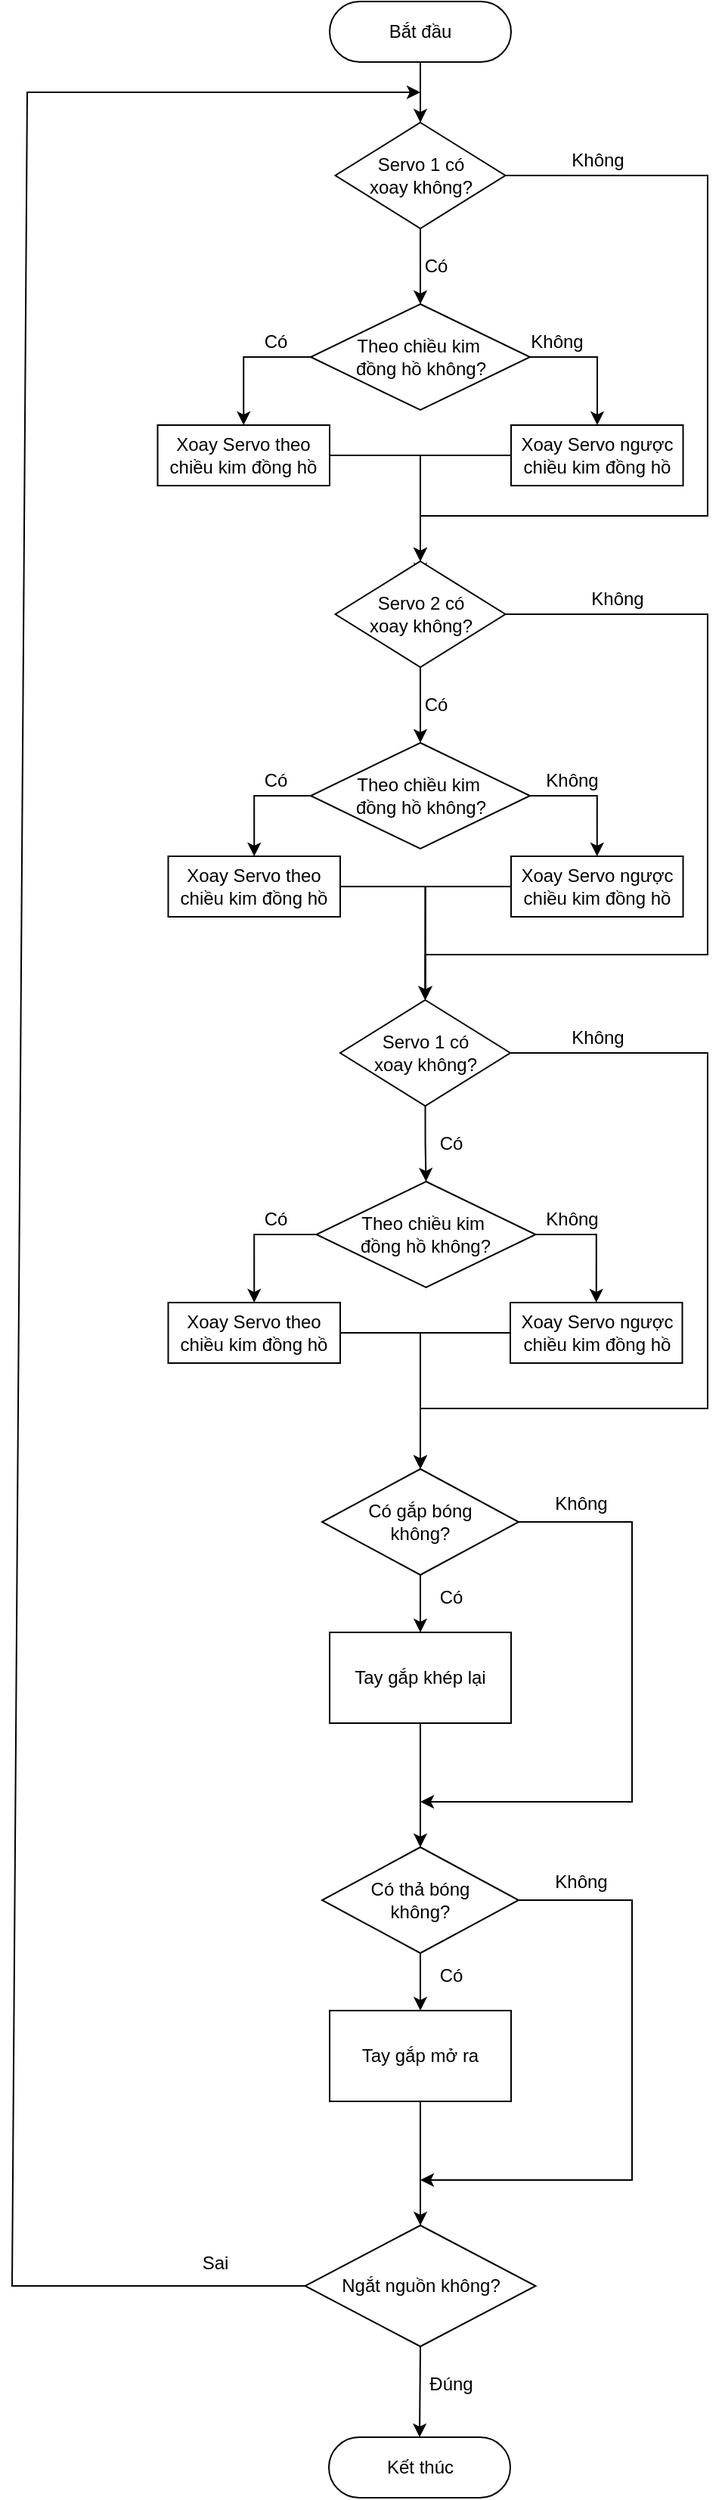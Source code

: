 <mxfile version="24.7.4">
  <diagram name="Page-1" id="16m1Tkc_4PqnQjn7PURB">
    <mxGraphModel dx="1089" dy="1676" grid="1" gridSize="10" guides="1" tooltips="1" connect="1" arrows="1" fold="1" page="1" pageScale="1" pageWidth="827" pageHeight="1169" math="0" shadow="0">
      <root>
        <mxCell id="0" />
        <mxCell id="1" parent="0" />
        <mxCell id="2b9hVAnZYSUjPu87Jhxw-5" style="edgeStyle=orthogonalEdgeStyle;rounded=0;orthogonalLoop=1;jettySize=auto;html=1;entryX=0.5;entryY=0;entryDx=0;entryDy=0;" edge="1" parent="1" source="oF-FngDy0VFJLW9azzC3-1" target="2b9hVAnZYSUjPu87Jhxw-10">
          <mxGeometry relative="1" as="geometry">
            <mxPoint x="410" y="130" as="targetPoint" />
          </mxGeometry>
        </mxCell>
        <mxCell id="oF-FngDy0VFJLW9azzC3-1" value="Bắt đầu" style="rounded=1;whiteSpace=wrap;html=1;fontSize=12;glass=0;strokeWidth=1;shadow=0;arcSize=50;" parent="1" vertex="1">
          <mxGeometry x="350" y="-20" width="120" height="40" as="geometry" />
        </mxCell>
        <mxCell id="oF-FngDy0VFJLW9azzC3-3" value="Kết thúc" style="rounded=1;whiteSpace=wrap;html=1;fontSize=12;glass=0;strokeWidth=1;shadow=0;arcSize=50;" parent="1" vertex="1">
          <mxGeometry x="349.5" y="1590" width="120" height="40" as="geometry" />
        </mxCell>
        <mxCell id="oF-FngDy0VFJLW9azzC3-30" value="Ngắt nguồn không?" style="rhombus;whiteSpace=wrap;html=1;" parent="1" vertex="1">
          <mxGeometry x="333.76" y="1450" width="152.5" height="80" as="geometry" />
        </mxCell>
        <mxCell id="oF-FngDy0VFJLW9azzC3-31" value="" style="endArrow=classic;html=1;rounded=0;exitX=0.5;exitY=1;exitDx=0;exitDy=0;entryX=0.5;entryY=0;entryDx=0;entryDy=0;" parent="1" source="oF-FngDy0VFJLW9azzC3-30" target="oF-FngDy0VFJLW9azzC3-3" edge="1">
          <mxGeometry width="50" height="50" relative="1" as="geometry">
            <mxPoint x="480" y="850" as="sourcePoint" />
            <mxPoint x="410" y="868" as="targetPoint" />
          </mxGeometry>
        </mxCell>
        <mxCell id="oF-FngDy0VFJLW9azzC3-32" value="Đúng" style="text;html=1;align=center;verticalAlign=middle;resizable=0;points=[];autosize=1;strokeColor=none;fillColor=none;" parent="1" vertex="1">
          <mxGeometry x="405" y="1540" width="50" height="30" as="geometry" />
        </mxCell>
        <mxCell id="oF-FngDy0VFJLW9azzC3-33" value="" style="endArrow=classic;html=1;rounded=0;exitX=0;exitY=0.5;exitDx=0;exitDy=0;" parent="1" source="oF-FngDy0VFJLW9azzC3-30" edge="1">
          <mxGeometry width="50" height="50" relative="1" as="geometry">
            <mxPoint x="333.75" y="730" as="sourcePoint" />
            <mxPoint x="410" y="40" as="targetPoint" />
            <Array as="points">
              <mxPoint x="140" y="1490" />
              <mxPoint x="150" y="40" />
            </Array>
          </mxGeometry>
        </mxCell>
        <mxCell id="oF-FngDy0VFJLW9azzC3-34" value="Sai" style="text;html=1;align=center;verticalAlign=middle;resizable=0;points=[];autosize=1;strokeColor=none;fillColor=none;" parent="1" vertex="1">
          <mxGeometry x="253.75" y="1460" width="40" height="30" as="geometry" />
        </mxCell>
        <mxCell id="2b9hVAnZYSUjPu87Jhxw-8" style="edgeStyle=orthogonalEdgeStyle;rounded=0;orthogonalLoop=1;jettySize=auto;html=1;entryX=0.5;entryY=0;entryDx=0;entryDy=0;exitX=0.5;exitY=1;exitDx=0;exitDy=0;" edge="1" parent="1" source="2b9hVAnZYSUjPu87Jhxw-10" target="2b9hVAnZYSUjPu87Jhxw-11">
          <mxGeometry relative="1" as="geometry">
            <mxPoint x="410" y="240" as="targetPoint" />
            <mxPoint x="410" y="160" as="sourcePoint" />
          </mxGeometry>
        </mxCell>
        <mxCell id="2b9hVAnZYSUjPu87Jhxw-18" style="edgeStyle=orthogonalEdgeStyle;rounded=0;orthogonalLoop=1;jettySize=auto;html=1;exitX=1;exitY=0.5;exitDx=0;exitDy=0;" edge="1" parent="1" source="2b9hVAnZYSUjPu87Jhxw-10">
          <mxGeometry relative="1" as="geometry">
            <mxPoint x="410" y="360" as="targetPoint" />
            <Array as="points">
              <mxPoint x="600" y="95" />
              <mxPoint x="600" y="320" />
              <mxPoint x="410" y="320" />
            </Array>
          </mxGeometry>
        </mxCell>
        <mxCell id="2b9hVAnZYSUjPu87Jhxw-10" value="&lt;div&gt;&lt;span style=&quot;background-color: initial;&quot;&gt;Servo 1 có&lt;/span&gt;&lt;/div&gt;&lt;div&gt;&lt;span style=&quot;background-color: initial;&quot;&gt;xoay không?&lt;/span&gt;&lt;br&gt;&lt;/div&gt;" style="rhombus;whiteSpace=wrap;html=1;" vertex="1" parent="1">
          <mxGeometry x="353.75" y="60" width="112.5" height="70" as="geometry" />
        </mxCell>
        <mxCell id="2b9hVAnZYSUjPu87Jhxw-13" style="edgeStyle=orthogonalEdgeStyle;rounded=0;orthogonalLoop=1;jettySize=auto;html=1;entryX=0.5;entryY=0;entryDx=0;entryDy=0;exitX=0;exitY=0.5;exitDx=0;exitDy=0;" edge="1" parent="1" source="2b9hVAnZYSUjPu87Jhxw-11" target="2b9hVAnZYSUjPu87Jhxw-15">
          <mxGeometry relative="1" as="geometry">
            <mxPoint x="410" y="340" as="targetPoint" />
          </mxGeometry>
        </mxCell>
        <mxCell id="2b9hVAnZYSUjPu87Jhxw-16" style="edgeStyle=orthogonalEdgeStyle;rounded=0;orthogonalLoop=1;jettySize=auto;html=1;entryX=0.5;entryY=0;entryDx=0;entryDy=0;exitX=1;exitY=0.5;exitDx=0;exitDy=0;" edge="1" parent="1" source="2b9hVAnZYSUjPu87Jhxw-11" target="2b9hVAnZYSUjPu87Jhxw-21">
          <mxGeometry relative="1" as="geometry">
            <mxPoint x="570" y="255" as="targetPoint" />
            <Array as="points">
              <mxPoint x="527" y="215" />
              <mxPoint x="527" y="260" />
            </Array>
          </mxGeometry>
        </mxCell>
        <mxCell id="2b9hVAnZYSUjPu87Jhxw-11" value="&lt;div&gt;&lt;span style=&quot;background-color: initial;&quot;&gt;Theo chiều kim&amp;nbsp;&lt;/span&gt;&lt;br&gt;&lt;/div&gt;&lt;div&gt;đồng hồ không?&lt;/div&gt;" style="rhombus;whiteSpace=wrap;html=1;align=center;" vertex="1" parent="1">
          <mxGeometry x="337.5" y="180" width="145" height="70" as="geometry" />
        </mxCell>
        <mxCell id="2b9hVAnZYSUjPu87Jhxw-12" value="Có" style="text;html=1;align=center;verticalAlign=middle;resizable=0;points=[];autosize=1;strokeColor=none;fillColor=none;" vertex="1" parent="1">
          <mxGeometry x="400" y="140" width="40" height="30" as="geometry" />
        </mxCell>
        <mxCell id="2b9hVAnZYSUjPu87Jhxw-14" value="Có" style="text;html=1;align=center;verticalAlign=middle;resizable=0;points=[];autosize=1;strokeColor=none;fillColor=none;" vertex="1" parent="1">
          <mxGeometry x="293.75" y="190" width="40" height="30" as="geometry" />
        </mxCell>
        <mxCell id="2b9hVAnZYSUjPu87Jhxw-20" style="edgeStyle=orthogonalEdgeStyle;rounded=0;orthogonalLoop=1;jettySize=auto;html=1;entryX=0.5;entryY=0;entryDx=0;entryDy=0;" edge="1" parent="1" source="2b9hVAnZYSUjPu87Jhxw-15" target="2b9hVAnZYSUjPu87Jhxw-26">
          <mxGeometry relative="1" as="geometry">
            <mxPoint x="350" y="380" as="targetPoint" />
            <Array as="points">
              <mxPoint x="410" y="280" />
            </Array>
          </mxGeometry>
        </mxCell>
        <mxCell id="2b9hVAnZYSUjPu87Jhxw-15" value="Xoay Servo theo chiều kim đồng hồ" style="whiteSpace=wrap;html=1;" vertex="1" parent="1">
          <mxGeometry x="236.25" y="260" width="113.75" height="40" as="geometry" />
        </mxCell>
        <mxCell id="2b9hVAnZYSUjPu87Jhxw-17" value="Không" style="text;html=1;align=center;verticalAlign=middle;resizable=0;points=[];autosize=1;strokeColor=none;fillColor=none;" vertex="1" parent="1">
          <mxGeometry x="470" y="190" width="60" height="30" as="geometry" />
        </mxCell>
        <mxCell id="2b9hVAnZYSUjPu87Jhxw-19" value="Không" style="text;html=1;align=center;verticalAlign=middle;resizable=0;points=[];autosize=1;strokeColor=none;fillColor=none;" vertex="1" parent="1">
          <mxGeometry x="496.88" y="70" width="60" height="30" as="geometry" />
        </mxCell>
        <mxCell id="2b9hVAnZYSUjPu87Jhxw-22" style="edgeStyle=orthogonalEdgeStyle;rounded=0;orthogonalLoop=1;jettySize=auto;html=1;entryX=0.5;entryY=0;entryDx=0;entryDy=0;" edge="1" parent="1" source="2b9hVAnZYSUjPu87Jhxw-21" target="2b9hVAnZYSUjPu87Jhxw-26">
          <mxGeometry relative="1" as="geometry">
            <mxPoint x="310" y="390" as="targetPoint" />
          </mxGeometry>
        </mxCell>
        <mxCell id="2b9hVAnZYSUjPu87Jhxw-21" value="Xoay Servo ngược chiều kim đồng hồ" style="whiteSpace=wrap;html=1;" vertex="1" parent="1">
          <mxGeometry x="470.01" y="260" width="113.75" height="40" as="geometry" />
        </mxCell>
        <mxCell id="2b9hVAnZYSUjPu87Jhxw-24" style="edgeStyle=orthogonalEdgeStyle;rounded=0;orthogonalLoop=1;jettySize=auto;html=1;entryX=0.5;entryY=0;entryDx=0;entryDy=0;exitX=0.5;exitY=1;exitDx=0;exitDy=0;" edge="1" parent="1" target="2b9hVAnZYSUjPu87Jhxw-29" source="2b9hVAnZYSUjPu87Jhxw-26">
          <mxGeometry relative="1" as="geometry">
            <mxPoint x="410" y="600" as="targetPoint" />
            <mxPoint x="410" y="520" as="sourcePoint" />
          </mxGeometry>
        </mxCell>
        <mxCell id="2b9hVAnZYSUjPu87Jhxw-25" style="edgeStyle=orthogonalEdgeStyle;rounded=0;orthogonalLoop=1;jettySize=auto;html=1;exitX=1;exitY=0.5;exitDx=0;exitDy=0;entryX=0.5;entryY=0;entryDx=0;entryDy=0;" edge="1" parent="1" source="2b9hVAnZYSUjPu87Jhxw-26" target="2b9hVAnZYSUjPu87Jhxw-40">
          <mxGeometry relative="1" as="geometry">
            <mxPoint x="410" y="650" as="targetPoint" />
            <Array as="points">
              <mxPoint x="600" y="385" />
              <mxPoint x="600" y="610" />
              <mxPoint x="413" y="610" />
            </Array>
          </mxGeometry>
        </mxCell>
        <mxCell id="2b9hVAnZYSUjPu87Jhxw-26" value="&lt;div&gt;&lt;span style=&quot;background-color: initial;&quot;&gt;Servo 2 có&lt;/span&gt;&lt;/div&gt;&lt;div&gt;&lt;span style=&quot;background-color: initial;&quot;&gt;xoay không?&lt;/span&gt;&lt;br&gt;&lt;/div&gt;" style="rhombus;whiteSpace=wrap;html=1;" vertex="1" parent="1">
          <mxGeometry x="353.75" y="350" width="112.5" height="70" as="geometry" />
        </mxCell>
        <mxCell id="2b9hVAnZYSUjPu87Jhxw-27" style="edgeStyle=orthogonalEdgeStyle;rounded=0;orthogonalLoop=1;jettySize=auto;html=1;entryX=0.5;entryY=0;entryDx=0;entryDy=0;exitX=0;exitY=0.5;exitDx=0;exitDy=0;" edge="1" parent="1" source="2b9hVAnZYSUjPu87Jhxw-29" target="2b9hVAnZYSUjPu87Jhxw-33">
          <mxGeometry relative="1" as="geometry">
            <mxPoint x="410" y="700" as="targetPoint" />
          </mxGeometry>
        </mxCell>
        <mxCell id="2b9hVAnZYSUjPu87Jhxw-28" style="edgeStyle=orthogonalEdgeStyle;rounded=0;orthogonalLoop=1;jettySize=auto;html=1;entryX=0.5;entryY=0;entryDx=0;entryDy=0;exitX=1;exitY=0.5;exitDx=0;exitDy=0;" edge="1" parent="1" source="2b9hVAnZYSUjPu87Jhxw-29" target="2b9hVAnZYSUjPu87Jhxw-37">
          <mxGeometry relative="1" as="geometry">
            <mxPoint x="570" y="615" as="targetPoint" />
            <Array as="points">
              <mxPoint x="527" y="505" />
            </Array>
          </mxGeometry>
        </mxCell>
        <mxCell id="2b9hVAnZYSUjPu87Jhxw-29" value="&lt;div&gt;&lt;span style=&quot;background-color: initial;&quot;&gt;Theo chiều kim&amp;nbsp;&lt;/span&gt;&lt;br&gt;&lt;/div&gt;&lt;div&gt;đồng hồ không?&lt;/div&gt;" style="rhombus;whiteSpace=wrap;html=1;align=center;" vertex="1" parent="1">
          <mxGeometry x="337.5" y="470" width="145" height="70" as="geometry" />
        </mxCell>
        <mxCell id="2b9hVAnZYSUjPu87Jhxw-30" value="Có" style="text;html=1;align=center;verticalAlign=middle;resizable=0;points=[];autosize=1;strokeColor=none;fillColor=none;" vertex="1" parent="1">
          <mxGeometry x="400" y="430" width="40" height="30" as="geometry" />
        </mxCell>
        <mxCell id="2b9hVAnZYSUjPu87Jhxw-31" value="Có" style="text;html=1;align=center;verticalAlign=middle;resizable=0;points=[];autosize=1;strokeColor=none;fillColor=none;" vertex="1" parent="1">
          <mxGeometry x="293.75" y="480" width="40" height="30" as="geometry" />
        </mxCell>
        <mxCell id="2b9hVAnZYSUjPu87Jhxw-32" style="edgeStyle=orthogonalEdgeStyle;rounded=0;orthogonalLoop=1;jettySize=auto;html=1;entryX=0.5;entryY=0;entryDx=0;entryDy=0;" edge="1" parent="1" source="2b9hVAnZYSUjPu87Jhxw-33" target="2b9hVAnZYSUjPu87Jhxw-40">
          <mxGeometry relative="1" as="geometry">
            <mxPoint x="409.375" y="820" as="targetPoint" />
            <Array as="points">
              <mxPoint x="413" y="565" />
            </Array>
          </mxGeometry>
        </mxCell>
        <mxCell id="2b9hVAnZYSUjPu87Jhxw-33" value="Xoay Servo theo chiều kim đồng hồ" style="whiteSpace=wrap;html=1;" vertex="1" parent="1">
          <mxGeometry x="243.25" y="545" width="113.75" height="40" as="geometry" />
        </mxCell>
        <mxCell id="2b9hVAnZYSUjPu87Jhxw-34" value="Không" style="text;html=1;align=center;verticalAlign=middle;resizable=0;points=[];autosize=1;strokeColor=none;fillColor=none;" vertex="1" parent="1">
          <mxGeometry x="480" y="480" width="60" height="30" as="geometry" />
        </mxCell>
        <mxCell id="2b9hVAnZYSUjPu87Jhxw-35" value="Không" style="text;html=1;align=center;verticalAlign=middle;resizable=0;points=[];autosize=1;strokeColor=none;fillColor=none;" vertex="1" parent="1">
          <mxGeometry x="510" y="360" width="60" height="30" as="geometry" />
        </mxCell>
        <mxCell id="2b9hVAnZYSUjPu87Jhxw-36" style="edgeStyle=orthogonalEdgeStyle;rounded=0;orthogonalLoop=1;jettySize=auto;html=1;entryX=0.5;entryY=0;entryDx=0;entryDy=0;" edge="1" parent="1" source="2b9hVAnZYSUjPu87Jhxw-37" target="2b9hVAnZYSUjPu87Jhxw-40">
          <mxGeometry relative="1" as="geometry">
            <mxPoint x="410" y="820" as="targetPoint" />
          </mxGeometry>
        </mxCell>
        <mxCell id="2b9hVAnZYSUjPu87Jhxw-37" value="Xoay Servo ngược chiều kim đồng hồ" style="whiteSpace=wrap;html=1;" vertex="1" parent="1">
          <mxGeometry x="470.01" y="545" width="113.75" height="40" as="geometry" />
        </mxCell>
        <mxCell id="2b9hVAnZYSUjPu87Jhxw-38" style="edgeStyle=orthogonalEdgeStyle;rounded=0;orthogonalLoop=1;jettySize=auto;html=1;entryX=0.5;entryY=0;entryDx=0;entryDy=0;exitX=0.5;exitY=1;exitDx=0;exitDy=0;" edge="1" parent="1" target="2b9hVAnZYSUjPu87Jhxw-43" source="2b9hVAnZYSUjPu87Jhxw-40">
          <mxGeometry relative="1" as="geometry">
            <mxPoint x="410" y="960" as="targetPoint" />
            <mxPoint x="410" y="880" as="sourcePoint" />
          </mxGeometry>
        </mxCell>
        <mxCell id="2b9hVAnZYSUjPu87Jhxw-39" style="edgeStyle=orthogonalEdgeStyle;rounded=0;orthogonalLoop=1;jettySize=auto;html=1;exitX=1;exitY=0.5;exitDx=0;exitDy=0;entryX=0.5;entryY=0;entryDx=0;entryDy=0;" edge="1" parent="1" source="2b9hVAnZYSUjPu87Jhxw-40" target="2b9hVAnZYSUjPu87Jhxw-53">
          <mxGeometry relative="1" as="geometry">
            <mxPoint x="410" y="1140" as="targetPoint" />
            <Array as="points">
              <mxPoint x="600" y="675" />
              <mxPoint x="600" y="910" />
              <mxPoint x="410" y="910" />
              <mxPoint x="410" y="960" />
            </Array>
          </mxGeometry>
        </mxCell>
        <mxCell id="2b9hVAnZYSUjPu87Jhxw-40" value="&lt;div&gt;&lt;span style=&quot;background-color: initial;&quot;&gt;Servo 1 có&lt;/span&gt;&lt;/div&gt;&lt;div&gt;&lt;span style=&quot;background-color: initial;&quot;&gt;xoay không?&lt;/span&gt;&lt;br&gt;&lt;/div&gt;" style="rhombus;whiteSpace=wrap;html=1;" vertex="1" parent="1">
          <mxGeometry x="357" y="640" width="112.5" height="70" as="geometry" />
        </mxCell>
        <mxCell id="2b9hVAnZYSUjPu87Jhxw-41" style="edgeStyle=orthogonalEdgeStyle;rounded=0;orthogonalLoop=1;jettySize=auto;html=1;entryX=0.5;entryY=0;entryDx=0;entryDy=0;exitX=0;exitY=0.5;exitDx=0;exitDy=0;" edge="1" parent="1" source="2b9hVAnZYSUjPu87Jhxw-43" target="2b9hVAnZYSUjPu87Jhxw-47">
          <mxGeometry relative="1" as="geometry">
            <mxPoint x="410" y="1060" as="targetPoint" />
          </mxGeometry>
        </mxCell>
        <mxCell id="2b9hVAnZYSUjPu87Jhxw-42" style="edgeStyle=orthogonalEdgeStyle;rounded=0;orthogonalLoop=1;jettySize=auto;html=1;entryX=0.5;entryY=0;entryDx=0;entryDy=0;exitX=1;exitY=0.5;exitDx=0;exitDy=0;" edge="1" parent="1" source="2b9hVAnZYSUjPu87Jhxw-43" target="2b9hVAnZYSUjPu87Jhxw-51">
          <mxGeometry relative="1" as="geometry">
            <mxPoint x="570" y="975" as="targetPoint" />
            <Array as="points">
              <mxPoint x="527" y="795" />
            </Array>
          </mxGeometry>
        </mxCell>
        <mxCell id="2b9hVAnZYSUjPu87Jhxw-43" value="&lt;div&gt;&lt;span style=&quot;background-color: initial;&quot;&gt;Theo chiều kim&amp;nbsp;&lt;/span&gt;&lt;br&gt;&lt;/div&gt;&lt;div&gt;đồng hồ không?&lt;/div&gt;" style="rhombus;whiteSpace=wrap;html=1;align=center;" vertex="1" parent="1">
          <mxGeometry x="341.25" y="760" width="145" height="70" as="geometry" />
        </mxCell>
        <mxCell id="2b9hVAnZYSUjPu87Jhxw-44" value="Có" style="text;html=1;align=center;verticalAlign=middle;resizable=0;points=[];autosize=1;strokeColor=none;fillColor=none;" vertex="1" parent="1">
          <mxGeometry x="410" y="720" width="40" height="30" as="geometry" />
        </mxCell>
        <mxCell id="2b9hVAnZYSUjPu87Jhxw-45" value="Có" style="text;html=1;align=center;verticalAlign=middle;resizable=0;points=[];autosize=1;strokeColor=none;fillColor=none;" vertex="1" parent="1">
          <mxGeometry x="293.75" y="770" width="40" height="30" as="geometry" />
        </mxCell>
        <mxCell id="2b9hVAnZYSUjPu87Jhxw-46" style="edgeStyle=orthogonalEdgeStyle;rounded=0;orthogonalLoop=1;jettySize=auto;html=1;entryX=0.5;entryY=0;entryDx=0;entryDy=0;" edge="1" parent="1" source="2b9hVAnZYSUjPu87Jhxw-47" target="2b9hVAnZYSUjPu87Jhxw-53">
          <mxGeometry relative="1" as="geometry">
            <mxPoint x="409.375" y="1180" as="targetPoint" />
            <Array as="points">
              <mxPoint x="410" y="860" />
            </Array>
          </mxGeometry>
        </mxCell>
        <mxCell id="2b9hVAnZYSUjPu87Jhxw-47" value="Xoay Servo theo chiều kim đồng hồ" style="whiteSpace=wrap;html=1;" vertex="1" parent="1">
          <mxGeometry x="243.25" y="840" width="113.75" height="40" as="geometry" />
        </mxCell>
        <mxCell id="2b9hVAnZYSUjPu87Jhxw-48" value="Không" style="text;html=1;align=center;verticalAlign=middle;resizable=0;points=[];autosize=1;strokeColor=none;fillColor=none;" vertex="1" parent="1">
          <mxGeometry x="480" y="770" width="60" height="30" as="geometry" />
        </mxCell>
        <mxCell id="2b9hVAnZYSUjPu87Jhxw-49" value="Không" style="text;html=1;align=center;verticalAlign=middle;resizable=0;points=[];autosize=1;strokeColor=none;fillColor=none;" vertex="1" parent="1">
          <mxGeometry x="496.88" y="650" width="60" height="30" as="geometry" />
        </mxCell>
        <mxCell id="2b9hVAnZYSUjPu87Jhxw-50" style="edgeStyle=orthogonalEdgeStyle;rounded=0;orthogonalLoop=1;jettySize=auto;html=1;entryX=0.5;entryY=0;entryDx=0;entryDy=0;" edge="1" parent="1" source="2b9hVAnZYSUjPu87Jhxw-51" target="2b9hVAnZYSUjPu87Jhxw-53">
          <mxGeometry relative="1" as="geometry">
            <mxPoint x="410" y="1180" as="targetPoint" />
            <Array as="points">
              <mxPoint x="410" y="860" />
            </Array>
          </mxGeometry>
        </mxCell>
        <mxCell id="2b9hVAnZYSUjPu87Jhxw-51" value="Xoay Servo ngược chiều kim đồng hồ" style="whiteSpace=wrap;html=1;" vertex="1" parent="1">
          <mxGeometry x="469.5" y="840" width="113.75" height="40" as="geometry" />
        </mxCell>
        <mxCell id="2b9hVAnZYSUjPu87Jhxw-54" style="edgeStyle=orthogonalEdgeStyle;rounded=0;orthogonalLoop=1;jettySize=auto;html=1;entryX=0.5;entryY=0;entryDx=0;entryDy=0;" edge="1" parent="1" source="2b9hVAnZYSUjPu87Jhxw-53" target="2b9hVAnZYSUjPu87Jhxw-57">
          <mxGeometry relative="1" as="geometry">
            <mxPoint x="410" y="1070" as="targetPoint" />
          </mxGeometry>
        </mxCell>
        <mxCell id="2b9hVAnZYSUjPu87Jhxw-56" style="edgeStyle=orthogonalEdgeStyle;rounded=0;orthogonalLoop=1;jettySize=auto;html=1;" edge="1" parent="1" source="2b9hVAnZYSUjPu87Jhxw-53">
          <mxGeometry relative="1" as="geometry">
            <mxPoint x="410" y="1170" as="targetPoint" />
            <Array as="points">
              <mxPoint x="550" y="985" />
            </Array>
          </mxGeometry>
        </mxCell>
        <mxCell id="2b9hVAnZYSUjPu87Jhxw-53" value="Có gắp bóng&lt;div&gt;không?&lt;/div&gt;" style="rhombus;whiteSpace=wrap;html=1;" vertex="1" parent="1">
          <mxGeometry x="345" y="950" width="130" height="70" as="geometry" />
        </mxCell>
        <mxCell id="2b9hVAnZYSUjPu87Jhxw-55" value="Có" style="text;html=1;align=center;verticalAlign=middle;resizable=0;points=[];autosize=1;strokeColor=none;fillColor=none;" vertex="1" parent="1">
          <mxGeometry x="410" y="1020" width="40" height="30" as="geometry" />
        </mxCell>
        <mxCell id="2b9hVAnZYSUjPu87Jhxw-60" style="edgeStyle=orthogonalEdgeStyle;rounded=0;orthogonalLoop=1;jettySize=auto;html=1;entryX=0.5;entryY=0;entryDx=0;entryDy=0;" edge="1" parent="1" source="2b9hVAnZYSUjPu87Jhxw-57" target="2b9hVAnZYSUjPu87Jhxw-63">
          <mxGeometry relative="1" as="geometry">
            <mxPoint x="410" y="1210" as="targetPoint" />
          </mxGeometry>
        </mxCell>
        <mxCell id="2b9hVAnZYSUjPu87Jhxw-57" value="Tay gắp khép lại" style="whiteSpace=wrap;html=1;" vertex="1" parent="1">
          <mxGeometry x="350.01" y="1058" width="120" height="60" as="geometry" />
        </mxCell>
        <mxCell id="2b9hVAnZYSUjPu87Jhxw-58" value="Không" style="text;html=1;align=center;verticalAlign=middle;resizable=0;points=[];autosize=1;strokeColor=none;fillColor=none;" vertex="1" parent="1">
          <mxGeometry x="486.25" y="958" width="60" height="30" as="geometry" />
        </mxCell>
        <mxCell id="2b9hVAnZYSUjPu87Jhxw-61" style="edgeStyle=orthogonalEdgeStyle;rounded=0;orthogonalLoop=1;jettySize=auto;html=1;entryX=0.5;entryY=0;entryDx=0;entryDy=0;" edge="1" parent="1" source="2b9hVAnZYSUjPu87Jhxw-63" target="2b9hVAnZYSUjPu87Jhxw-66">
          <mxGeometry relative="1" as="geometry">
            <mxPoint x="410" y="1320" as="targetPoint" />
          </mxGeometry>
        </mxCell>
        <mxCell id="2b9hVAnZYSUjPu87Jhxw-62" style="edgeStyle=orthogonalEdgeStyle;rounded=0;orthogonalLoop=1;jettySize=auto;html=1;" edge="1" parent="1" source="2b9hVAnZYSUjPu87Jhxw-63">
          <mxGeometry relative="1" as="geometry">
            <mxPoint x="410" y="1420" as="targetPoint" />
            <Array as="points">
              <mxPoint x="550" y="1235" />
            </Array>
          </mxGeometry>
        </mxCell>
        <mxCell id="2b9hVAnZYSUjPu87Jhxw-63" value="Có thả bóng&lt;div&gt;không?&lt;/div&gt;" style="rhombus;whiteSpace=wrap;html=1;" vertex="1" parent="1">
          <mxGeometry x="345" y="1200" width="130" height="70" as="geometry" />
        </mxCell>
        <mxCell id="2b9hVAnZYSUjPu87Jhxw-64" value="Có" style="text;html=1;align=center;verticalAlign=middle;resizable=0;points=[];autosize=1;strokeColor=none;fillColor=none;" vertex="1" parent="1">
          <mxGeometry x="410" y="1270" width="40" height="30" as="geometry" />
        </mxCell>
        <mxCell id="2b9hVAnZYSUjPu87Jhxw-65" style="edgeStyle=orthogonalEdgeStyle;rounded=0;orthogonalLoop=1;jettySize=auto;html=1;" edge="1" parent="1" source="2b9hVAnZYSUjPu87Jhxw-66">
          <mxGeometry relative="1" as="geometry">
            <mxPoint x="410.01" y="1450" as="targetPoint" />
          </mxGeometry>
        </mxCell>
        <mxCell id="2b9hVAnZYSUjPu87Jhxw-66" value="Tay gắp mở ra" style="whiteSpace=wrap;html=1;" vertex="1" parent="1">
          <mxGeometry x="350.01" y="1308" width="120" height="60" as="geometry" />
        </mxCell>
        <mxCell id="2b9hVAnZYSUjPu87Jhxw-67" value="Không" style="text;html=1;align=center;verticalAlign=middle;resizable=0;points=[];autosize=1;strokeColor=none;fillColor=none;" vertex="1" parent="1">
          <mxGeometry x="486.25" y="1208" width="60" height="30" as="geometry" />
        </mxCell>
      </root>
    </mxGraphModel>
  </diagram>
</mxfile>
